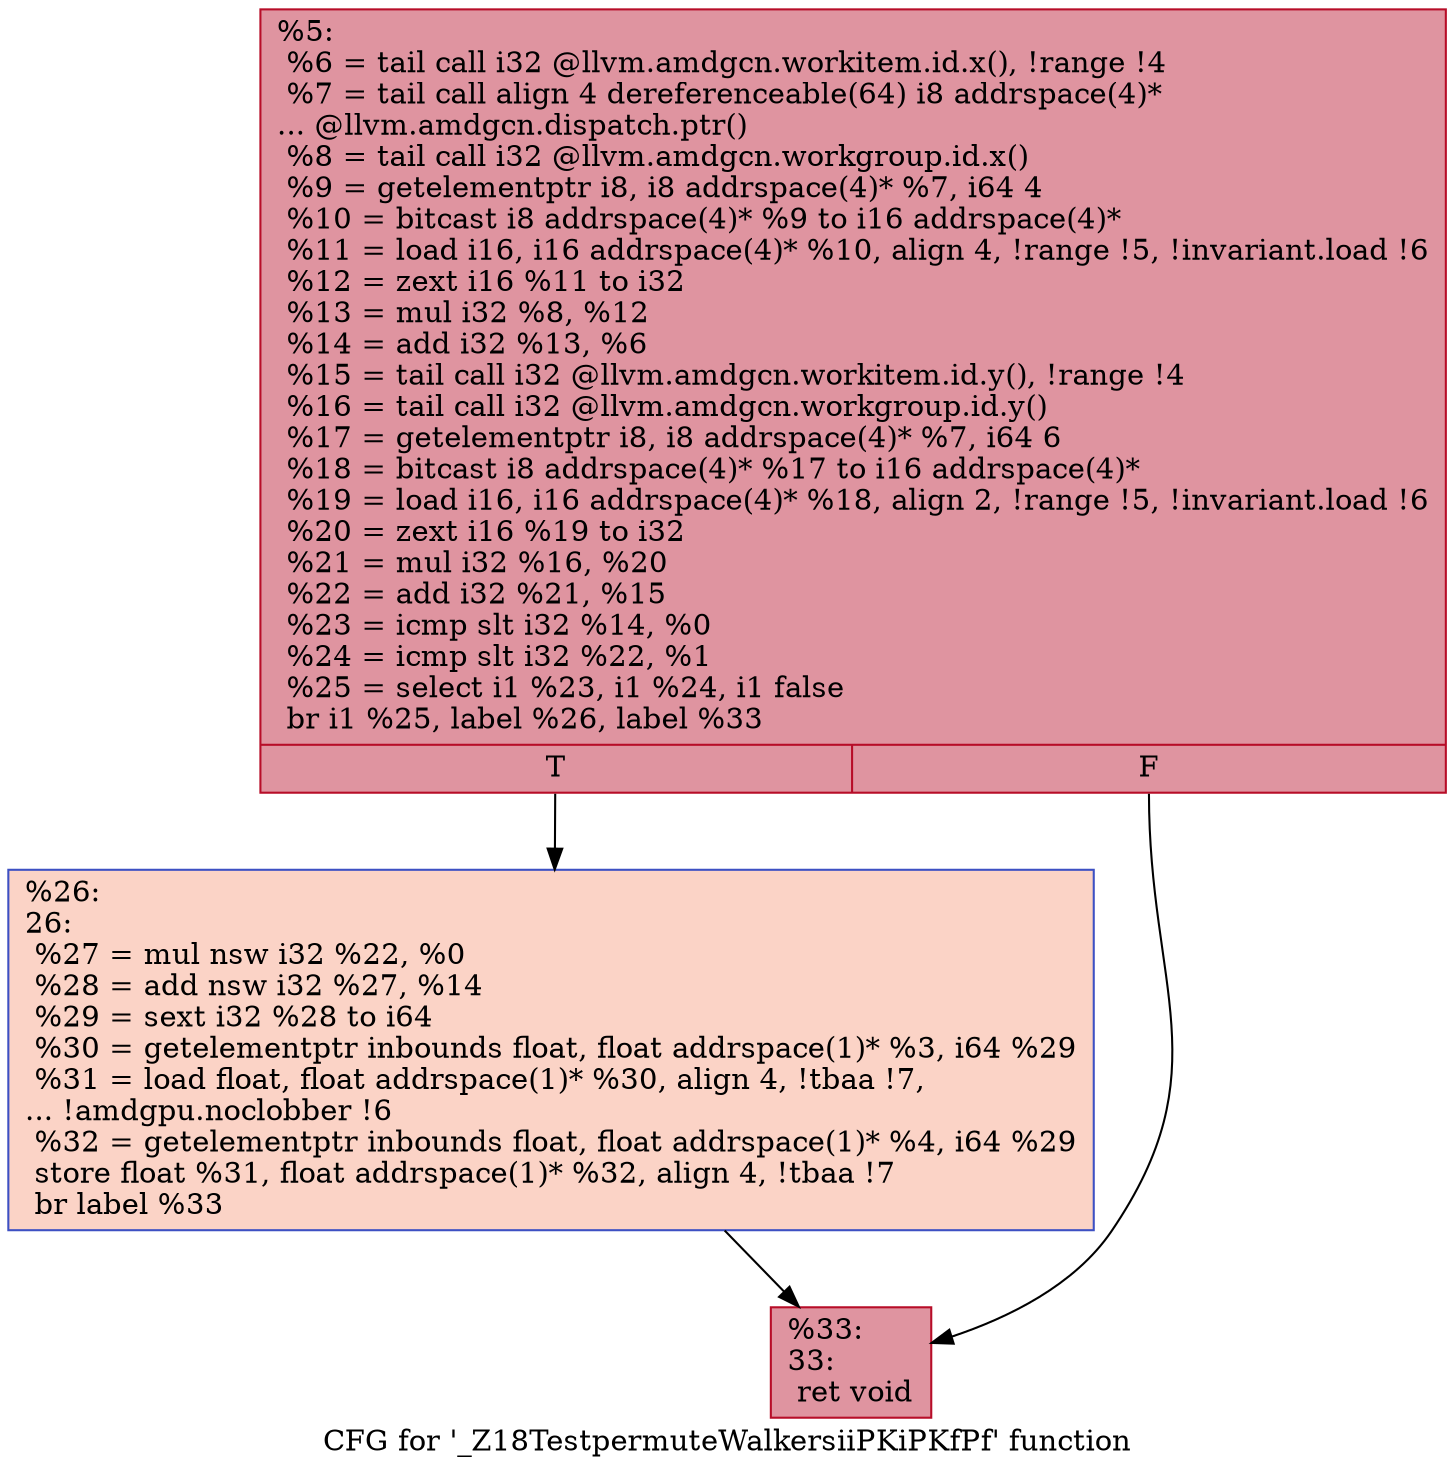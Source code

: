 digraph "CFG for '_Z18TestpermuteWalkersiiPKiPKfPf' function" {
	label="CFG for '_Z18TestpermuteWalkersiiPKiPKfPf' function";

	Node0x5cad3f0 [shape=record,color="#b70d28ff", style=filled, fillcolor="#b70d2870",label="{%5:\l  %6 = tail call i32 @llvm.amdgcn.workitem.id.x(), !range !4\l  %7 = tail call align 4 dereferenceable(64) i8 addrspace(4)*\l... @llvm.amdgcn.dispatch.ptr()\l  %8 = tail call i32 @llvm.amdgcn.workgroup.id.x()\l  %9 = getelementptr i8, i8 addrspace(4)* %7, i64 4\l  %10 = bitcast i8 addrspace(4)* %9 to i16 addrspace(4)*\l  %11 = load i16, i16 addrspace(4)* %10, align 4, !range !5, !invariant.load !6\l  %12 = zext i16 %11 to i32\l  %13 = mul i32 %8, %12\l  %14 = add i32 %13, %6\l  %15 = tail call i32 @llvm.amdgcn.workitem.id.y(), !range !4\l  %16 = tail call i32 @llvm.amdgcn.workgroup.id.y()\l  %17 = getelementptr i8, i8 addrspace(4)* %7, i64 6\l  %18 = bitcast i8 addrspace(4)* %17 to i16 addrspace(4)*\l  %19 = load i16, i16 addrspace(4)* %18, align 2, !range !5, !invariant.load !6\l  %20 = zext i16 %19 to i32\l  %21 = mul i32 %16, %20\l  %22 = add i32 %21, %15\l  %23 = icmp slt i32 %14, %0\l  %24 = icmp slt i32 %22, %1\l  %25 = select i1 %23, i1 %24, i1 false\l  br i1 %25, label %26, label %33\l|{<s0>T|<s1>F}}"];
	Node0x5cad3f0:s0 -> Node0x5cb0e70;
	Node0x5cad3f0:s1 -> Node0x5cb0f00;
	Node0x5cb0e70 [shape=record,color="#3d50c3ff", style=filled, fillcolor="#f59c7d70",label="{%26:\l26:                                               \l  %27 = mul nsw i32 %22, %0\l  %28 = add nsw i32 %27, %14\l  %29 = sext i32 %28 to i64\l  %30 = getelementptr inbounds float, float addrspace(1)* %3, i64 %29\l  %31 = load float, float addrspace(1)* %30, align 4, !tbaa !7,\l... !amdgpu.noclobber !6\l  %32 = getelementptr inbounds float, float addrspace(1)* %4, i64 %29\l  store float %31, float addrspace(1)* %32, align 4, !tbaa !7\l  br label %33\l}"];
	Node0x5cb0e70 -> Node0x5cb0f00;
	Node0x5cb0f00 [shape=record,color="#b70d28ff", style=filled, fillcolor="#b70d2870",label="{%33:\l33:                                               \l  ret void\l}"];
}
